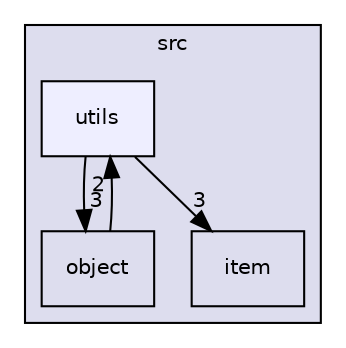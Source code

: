 digraph "utils" {
  compound=true
  node [ fontsize="10", fontname="Helvetica"];
  edge [ labelfontsize="10", labelfontname="Helvetica"];
  subgraph clusterdir_a063914ab482288b7b0e1b2fca86158c {
    graph [ bgcolor="#ddddee", pencolor="black", label="src" fontname="Helvetica", fontsize="10", URL="dir_a063914ab482288b7b0e1b2fca86158c.html"]
  dir_32e7a5c29a0a457cdc0a28a517471d01 [shape=box label="item" URL="dir_32e7a5c29a0a457cdc0a28a517471d01.html"];
  dir_85449260a98ec6f0b4b6c14dea2cc541 [shape=box label="object" URL="dir_85449260a98ec6f0b4b6c14dea2cc541.html"];
  dir_08dc77f694786b07780ebbca062c7ec3 [shape=box, label="utils", style="filled", fillcolor="#eeeeff", pencolor="black", URL="dir_08dc77f694786b07780ebbca062c7ec3.html"];
  }
  dir_85449260a98ec6f0b4b6c14dea2cc541->dir_08dc77f694786b07780ebbca062c7ec3 [headlabel="2", labeldistance=1.5 headhref="dir_000019_000012.html"];
  dir_08dc77f694786b07780ebbca062c7ec3->dir_32e7a5c29a0a457cdc0a28a517471d01 [headlabel="3", labeldistance=1.5 headhref="dir_000012_000017.html"];
  dir_08dc77f694786b07780ebbca062c7ec3->dir_85449260a98ec6f0b4b6c14dea2cc541 [headlabel="3", labeldistance=1.5 headhref="dir_000012_000019.html"];
}
